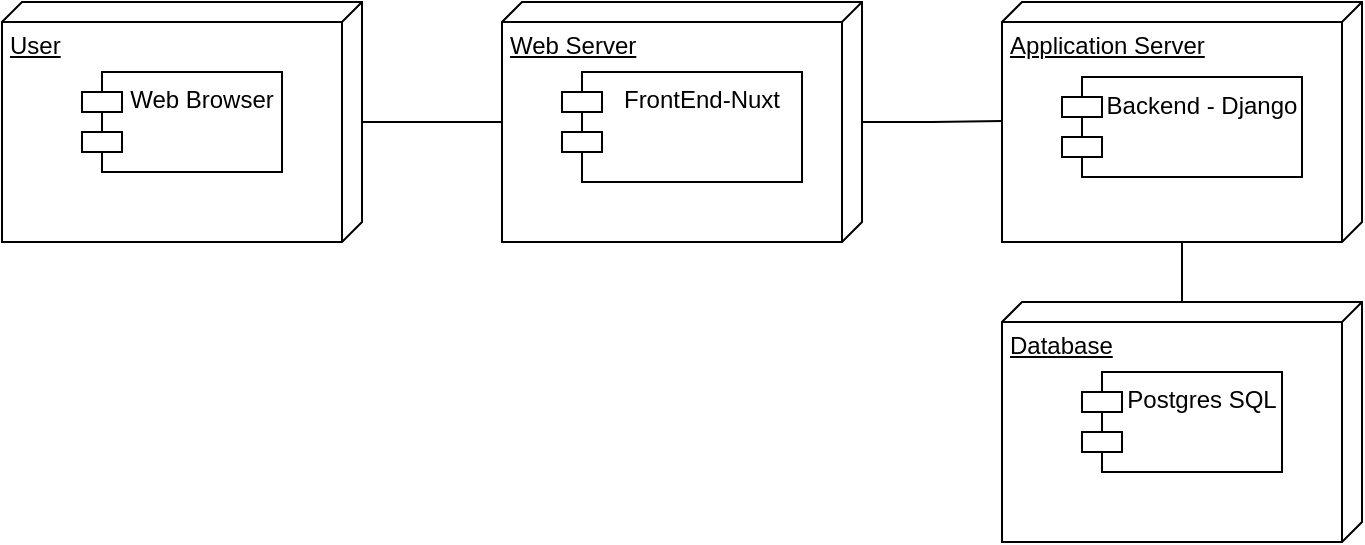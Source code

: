 <mxfile version="21.1.0" type="device">
  <diagram name="Page-1" id="JdWL_OMKFNONgFxTrIUk">
    <mxGraphModel dx="1173" dy="623" grid="1" gridSize="10" guides="1" tooltips="1" connect="1" arrows="1" fold="1" page="1" pageScale="1" pageWidth="850" pageHeight="1100" math="0" shadow="0">
      <root>
        <mxCell id="0" />
        <mxCell id="1" parent="0" />
        <mxCell id="YbfumGP91216IVIQ6gtz-9" style="edgeStyle=orthogonalEdgeStyle;rounded=0;orthogonalLoop=1;jettySize=auto;html=1;endArrow=none;endFill=0;" edge="1" parent="1" source="YbfumGP91216IVIQ6gtz-1" target="YbfumGP91216IVIQ6gtz-3">
          <mxGeometry relative="1" as="geometry" />
        </mxCell>
        <mxCell id="YbfumGP91216IVIQ6gtz-1" value="User" style="verticalAlign=top;align=left;spacingTop=8;spacingLeft=2;spacingRight=12;shape=cube;size=10;direction=south;fontStyle=4;html=1;whiteSpace=wrap;" vertex="1" parent="1">
          <mxGeometry x="70" y="120" width="180" height="120" as="geometry" />
        </mxCell>
        <mxCell id="YbfumGP91216IVIQ6gtz-2" value="Web Browser" style="shape=module;align=left;spacingLeft=20;align=center;verticalAlign=top;whiteSpace=wrap;html=1;" vertex="1" parent="1">
          <mxGeometry x="110" y="155" width="100" height="50" as="geometry" />
        </mxCell>
        <mxCell id="YbfumGP91216IVIQ6gtz-10" style="edgeStyle=orthogonalEdgeStyle;rounded=0;orthogonalLoop=1;jettySize=auto;html=1;entryX=0.496;entryY=0.997;entryDx=0;entryDy=0;entryPerimeter=0;endArrow=none;endFill=0;" edge="1" parent="1" source="YbfumGP91216IVIQ6gtz-3" target="YbfumGP91216IVIQ6gtz-5">
          <mxGeometry relative="1" as="geometry" />
        </mxCell>
        <mxCell id="YbfumGP91216IVIQ6gtz-3" value="Web Server" style="verticalAlign=top;align=left;spacingTop=8;spacingLeft=2;spacingRight=12;shape=cube;size=10;direction=south;fontStyle=4;html=1;whiteSpace=wrap;" vertex="1" parent="1">
          <mxGeometry x="320" y="120" width="180" height="120" as="geometry" />
        </mxCell>
        <mxCell id="YbfumGP91216IVIQ6gtz-4" value="FrontEnd-Nuxt&lt;br&gt;" style="shape=module;align=left;spacingLeft=20;align=center;verticalAlign=top;whiteSpace=wrap;html=1;" vertex="1" parent="1">
          <mxGeometry x="350" y="155" width="120" height="55" as="geometry" />
        </mxCell>
        <mxCell id="YbfumGP91216IVIQ6gtz-11" style="edgeStyle=orthogonalEdgeStyle;rounded=0;orthogonalLoop=1;jettySize=auto;html=1;endArrow=none;endFill=0;" edge="1" parent="1" source="YbfumGP91216IVIQ6gtz-5" target="YbfumGP91216IVIQ6gtz-7">
          <mxGeometry relative="1" as="geometry" />
        </mxCell>
        <mxCell id="YbfumGP91216IVIQ6gtz-5" value="Application Server" style="verticalAlign=top;align=left;spacingTop=8;spacingLeft=2;spacingRight=12;shape=cube;size=10;direction=south;fontStyle=4;html=1;whiteSpace=wrap;" vertex="1" parent="1">
          <mxGeometry x="570" y="120" width="180" height="120" as="geometry" />
        </mxCell>
        <mxCell id="YbfumGP91216IVIQ6gtz-6" value="Backend - Django" style="shape=module;align=left;spacingLeft=20;align=center;verticalAlign=top;whiteSpace=wrap;html=1;" vertex="1" parent="1">
          <mxGeometry x="600" y="157.5" width="120" height="50" as="geometry" />
        </mxCell>
        <mxCell id="YbfumGP91216IVIQ6gtz-7" value="Database" style="verticalAlign=top;align=left;spacingTop=8;spacingLeft=2;spacingRight=12;shape=cube;size=10;direction=south;fontStyle=4;html=1;whiteSpace=wrap;" vertex="1" parent="1">
          <mxGeometry x="570" y="270" width="180" height="120" as="geometry" />
        </mxCell>
        <mxCell id="YbfumGP91216IVIQ6gtz-8" value="Postgres SQL" style="shape=module;align=left;spacingLeft=20;align=center;verticalAlign=top;whiteSpace=wrap;html=1;" vertex="1" parent="1">
          <mxGeometry x="610" y="305" width="100" height="50" as="geometry" />
        </mxCell>
      </root>
    </mxGraphModel>
  </diagram>
</mxfile>
